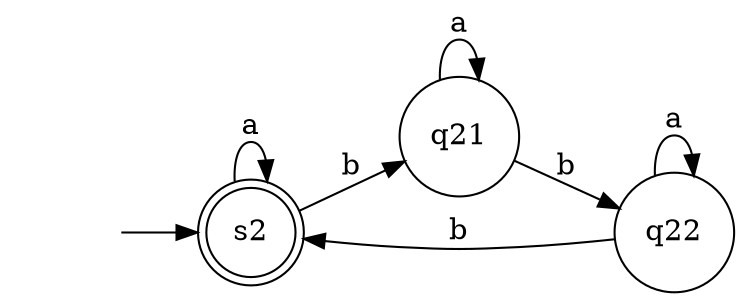 digraph G2_32 {
    # |w|_b кратно трем
    rankdir = "LR";
    node [shape = "none"]; "";
    node [shape = "doublecircle"]; s2;
    node [shape = "circle"];
    "" -> s2;
    s2 -> q21 [label = "b"];
    s2 -> s2 [label = "a"];
    q21 -> q22 [label = "b"];
    q21 -> q21 [label = "a"];
    q22 -> s2 [label = "b"];
    q22 -> q22 [label = "a"];
}